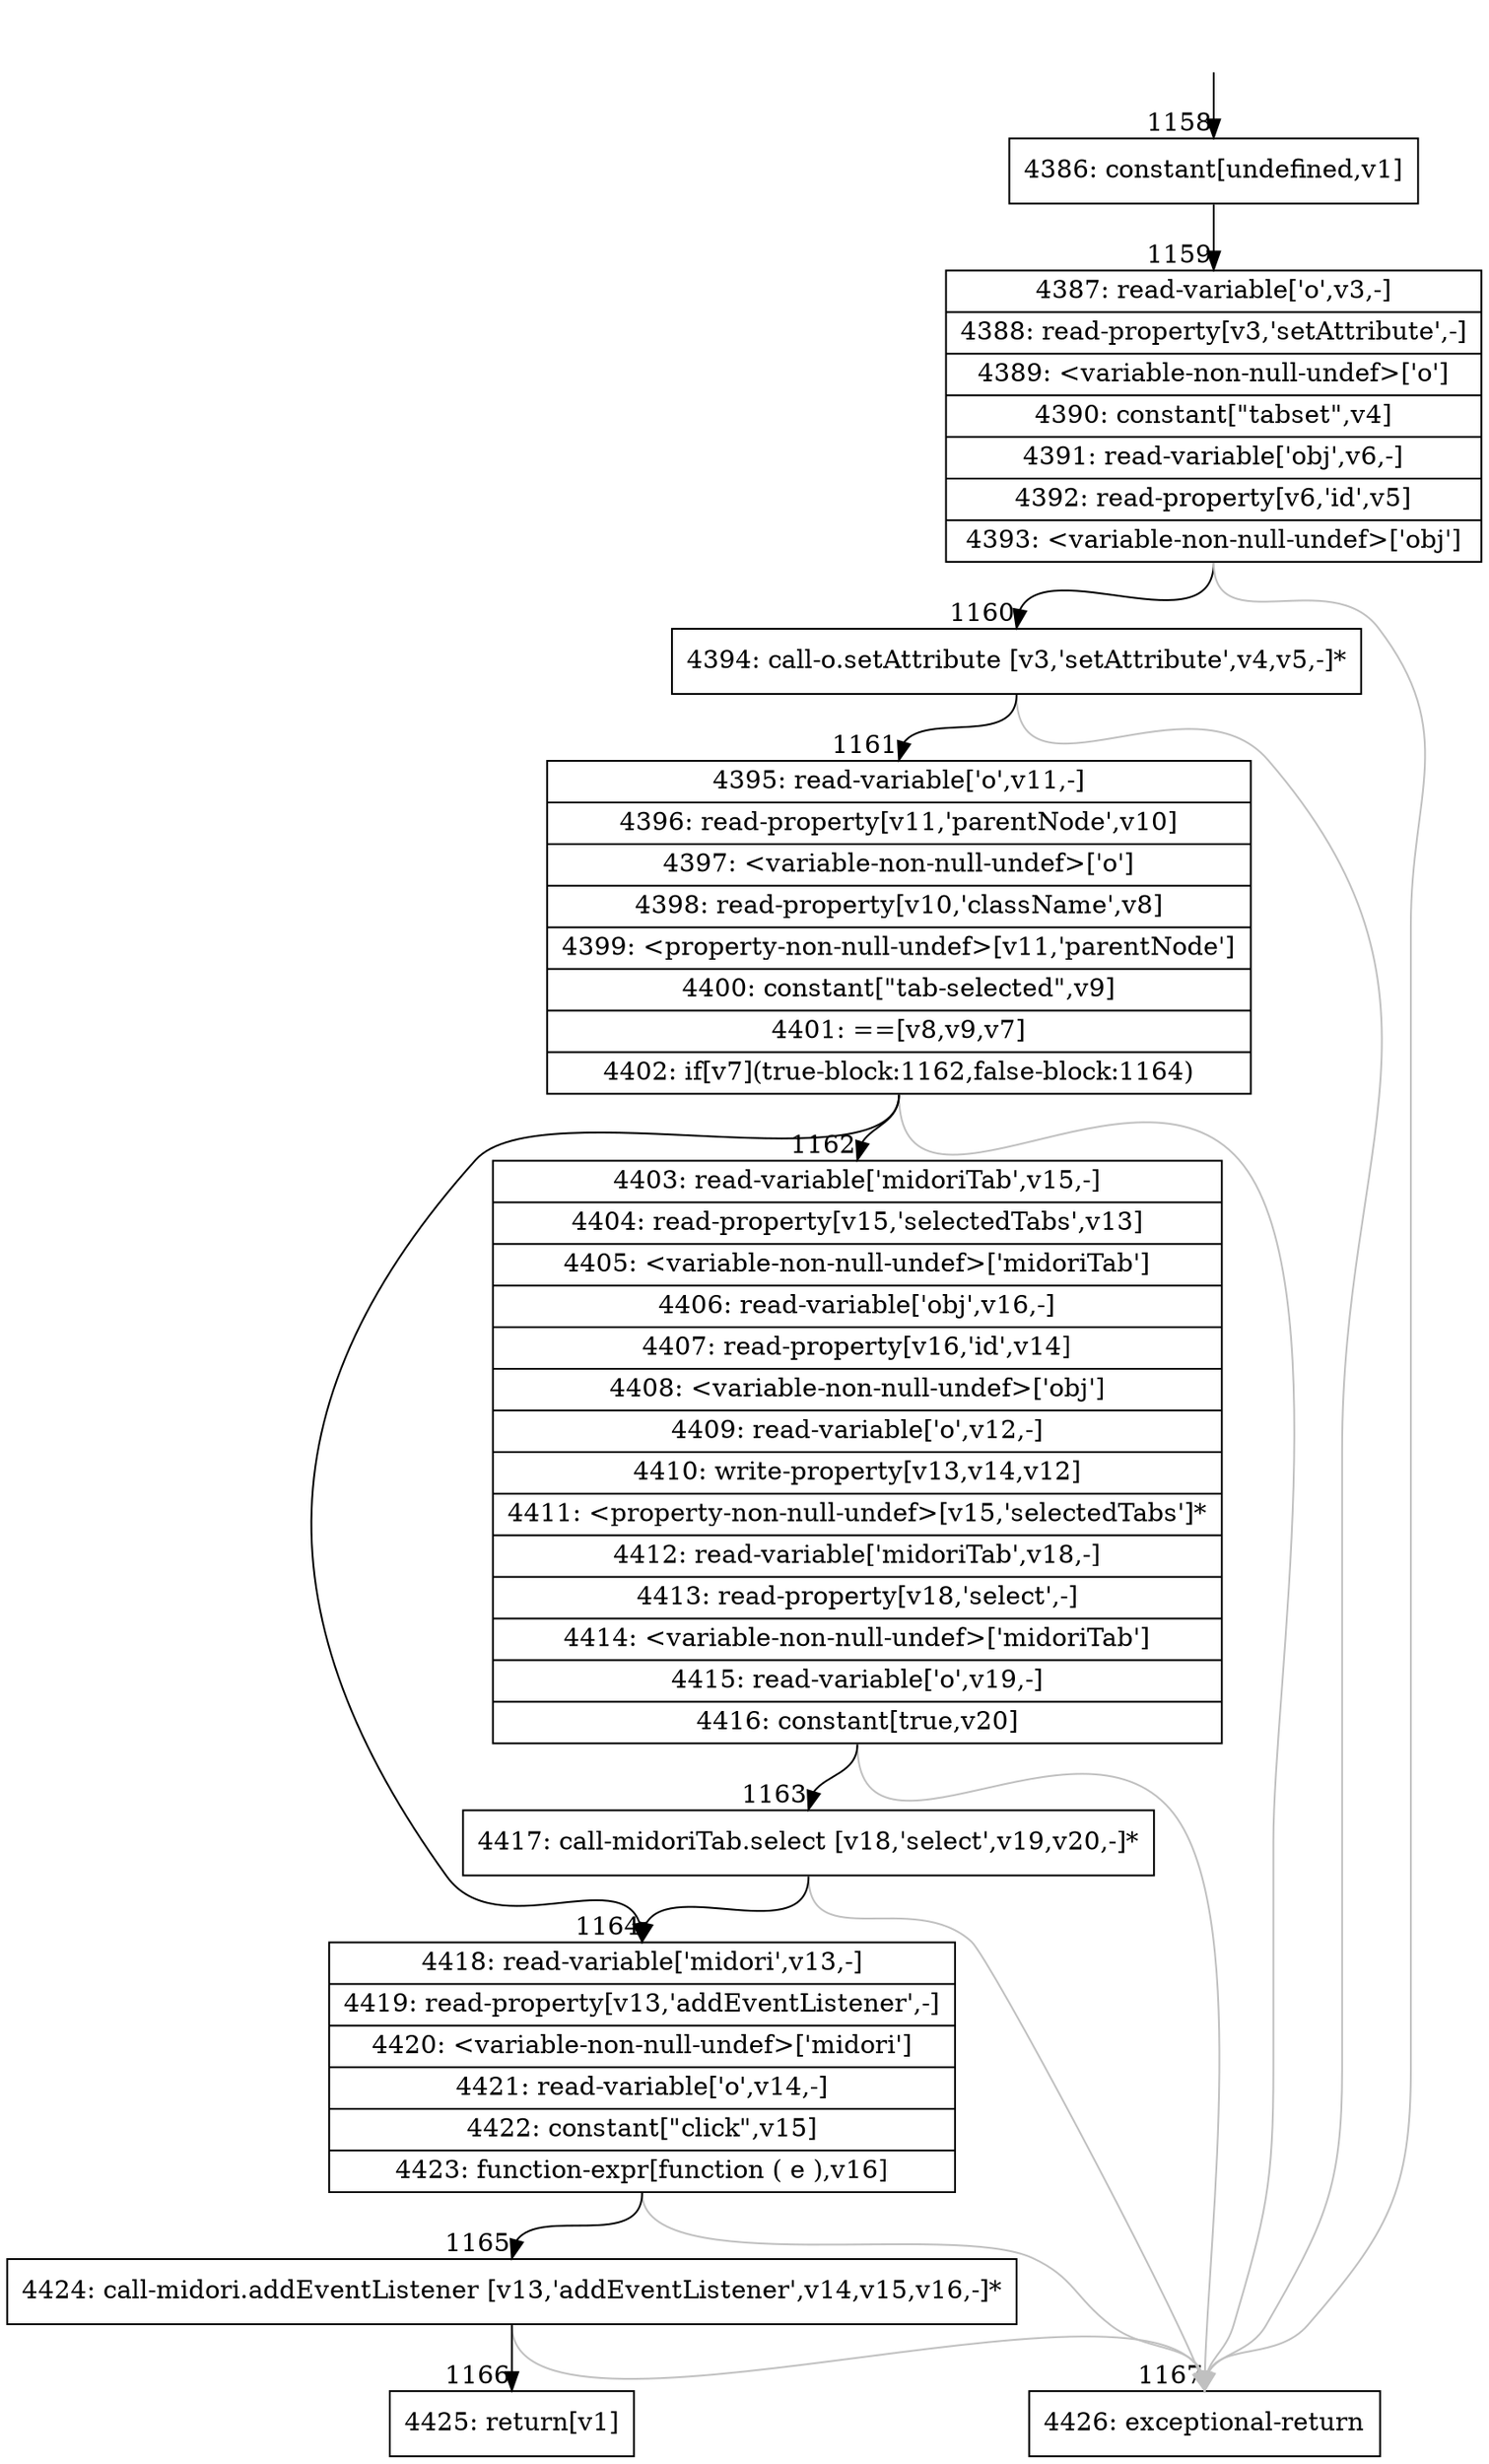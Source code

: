 digraph {
rankdir="TD"
BB_entry67[shape=none,label=""];
BB_entry67 -> BB1158 [tailport=s, headport=n, headlabel="    1158"]
BB1158 [shape=record label="{4386: constant[undefined,v1]}" ] 
BB1158 -> BB1159 [tailport=s, headport=n, headlabel="      1159"]
BB1159 [shape=record label="{4387: read-variable['o',v3,-]|4388: read-property[v3,'setAttribute',-]|4389: \<variable-non-null-undef\>['o']|4390: constant[\"tabset\",v4]|4391: read-variable['obj',v6,-]|4392: read-property[v6,'id',v5]|4393: \<variable-non-null-undef\>['obj']}" ] 
BB1159 -> BB1160 [tailport=s, headport=n, headlabel="      1160"]
BB1159 -> BB1167 [tailport=s, headport=n, color=gray, headlabel="      1167"]
BB1160 [shape=record label="{4394: call-o.setAttribute [v3,'setAttribute',v4,v5,-]*}" ] 
BB1160 -> BB1161 [tailport=s, headport=n, headlabel="      1161"]
BB1160 -> BB1167 [tailport=s, headport=n, color=gray]
BB1161 [shape=record label="{4395: read-variable['o',v11,-]|4396: read-property[v11,'parentNode',v10]|4397: \<variable-non-null-undef\>['o']|4398: read-property[v10,'className',v8]|4399: \<property-non-null-undef\>[v11,'parentNode']|4400: constant[\"tab-selected\",v9]|4401: ==[v8,v9,v7]|4402: if[v7](true-block:1162,false-block:1164)}" ] 
BB1161 -> BB1162 [tailport=s, headport=n, headlabel="      1162"]
BB1161 -> BB1164 [tailport=s, headport=n, headlabel="      1164"]
BB1161 -> BB1167 [tailport=s, headport=n, color=gray]
BB1162 [shape=record label="{4403: read-variable['midoriTab',v15,-]|4404: read-property[v15,'selectedTabs',v13]|4405: \<variable-non-null-undef\>['midoriTab']|4406: read-variable['obj',v16,-]|4407: read-property[v16,'id',v14]|4408: \<variable-non-null-undef\>['obj']|4409: read-variable['o',v12,-]|4410: write-property[v13,v14,v12]|4411: \<property-non-null-undef\>[v15,'selectedTabs']*|4412: read-variable['midoriTab',v18,-]|4413: read-property[v18,'select',-]|4414: \<variable-non-null-undef\>['midoriTab']|4415: read-variable['o',v19,-]|4416: constant[true,v20]}" ] 
BB1162 -> BB1163 [tailport=s, headport=n, headlabel="      1163"]
BB1162 -> BB1167 [tailport=s, headport=n, color=gray]
BB1163 [shape=record label="{4417: call-midoriTab.select [v18,'select',v19,v20,-]*}" ] 
BB1163 -> BB1164 [tailport=s, headport=n]
BB1163 -> BB1167 [tailport=s, headport=n, color=gray]
BB1164 [shape=record label="{4418: read-variable['midori',v13,-]|4419: read-property[v13,'addEventListener',-]|4420: \<variable-non-null-undef\>['midori']|4421: read-variable['o',v14,-]|4422: constant[\"click\",v15]|4423: function-expr[function ( e ),v16]}" ] 
BB1164 -> BB1165 [tailport=s, headport=n, headlabel="      1165"]
BB1164 -> BB1167 [tailport=s, headport=n, color=gray]
BB1165 [shape=record label="{4424: call-midori.addEventListener [v13,'addEventListener',v14,v15,v16,-]*}" ] 
BB1165 -> BB1166 [tailport=s, headport=n, headlabel="      1166"]
BB1165 -> BB1167 [tailport=s, headport=n, color=gray]
BB1166 [shape=record label="{4425: return[v1]}" ] 
BB1167 [shape=record label="{4426: exceptional-return}" ] 
//#$~ 871
}
